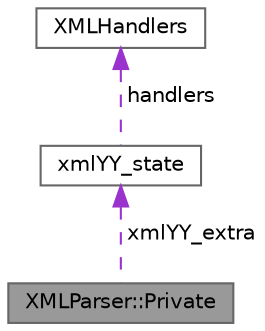 digraph "XMLParser::Private"
{
 // INTERACTIVE_SVG=YES
 // LATEX_PDF_SIZE
  bgcolor="transparent";
  edge [fontname=Helvetica,fontsize=10,labelfontname=Helvetica,labelfontsize=10];
  node [fontname=Helvetica,fontsize=10,shape=box,height=0.2,width=0.4];
  Node1 [label="XMLParser::Private",height=0.2,width=0.4,color="gray40", fillcolor="grey60", style="filled", fontcolor="black",tooltip=" "];
  Node2 -> Node1 [dir="back",color="darkorchid3",style="dashed",label=" xmlYY_extra" ];
  Node2 [label="xmlYY_state",height=0.2,width=0.4,color="gray40", fillcolor="white", style="filled",URL="$d5/d18/structxml_y_y__state.html",tooltip=" "];
  Node3 -> Node2 [dir="back",color="darkorchid3",style="dashed",label=" handlers" ];
  Node3 [label="XMLHandlers",height=0.2,width=0.4,color="gray40", fillcolor="white", style="filled",URL="$dc/dea/class_x_m_l_handlers.html",tooltip="Event handlers that can installed by the client and called while parsing a XML document."];
}
